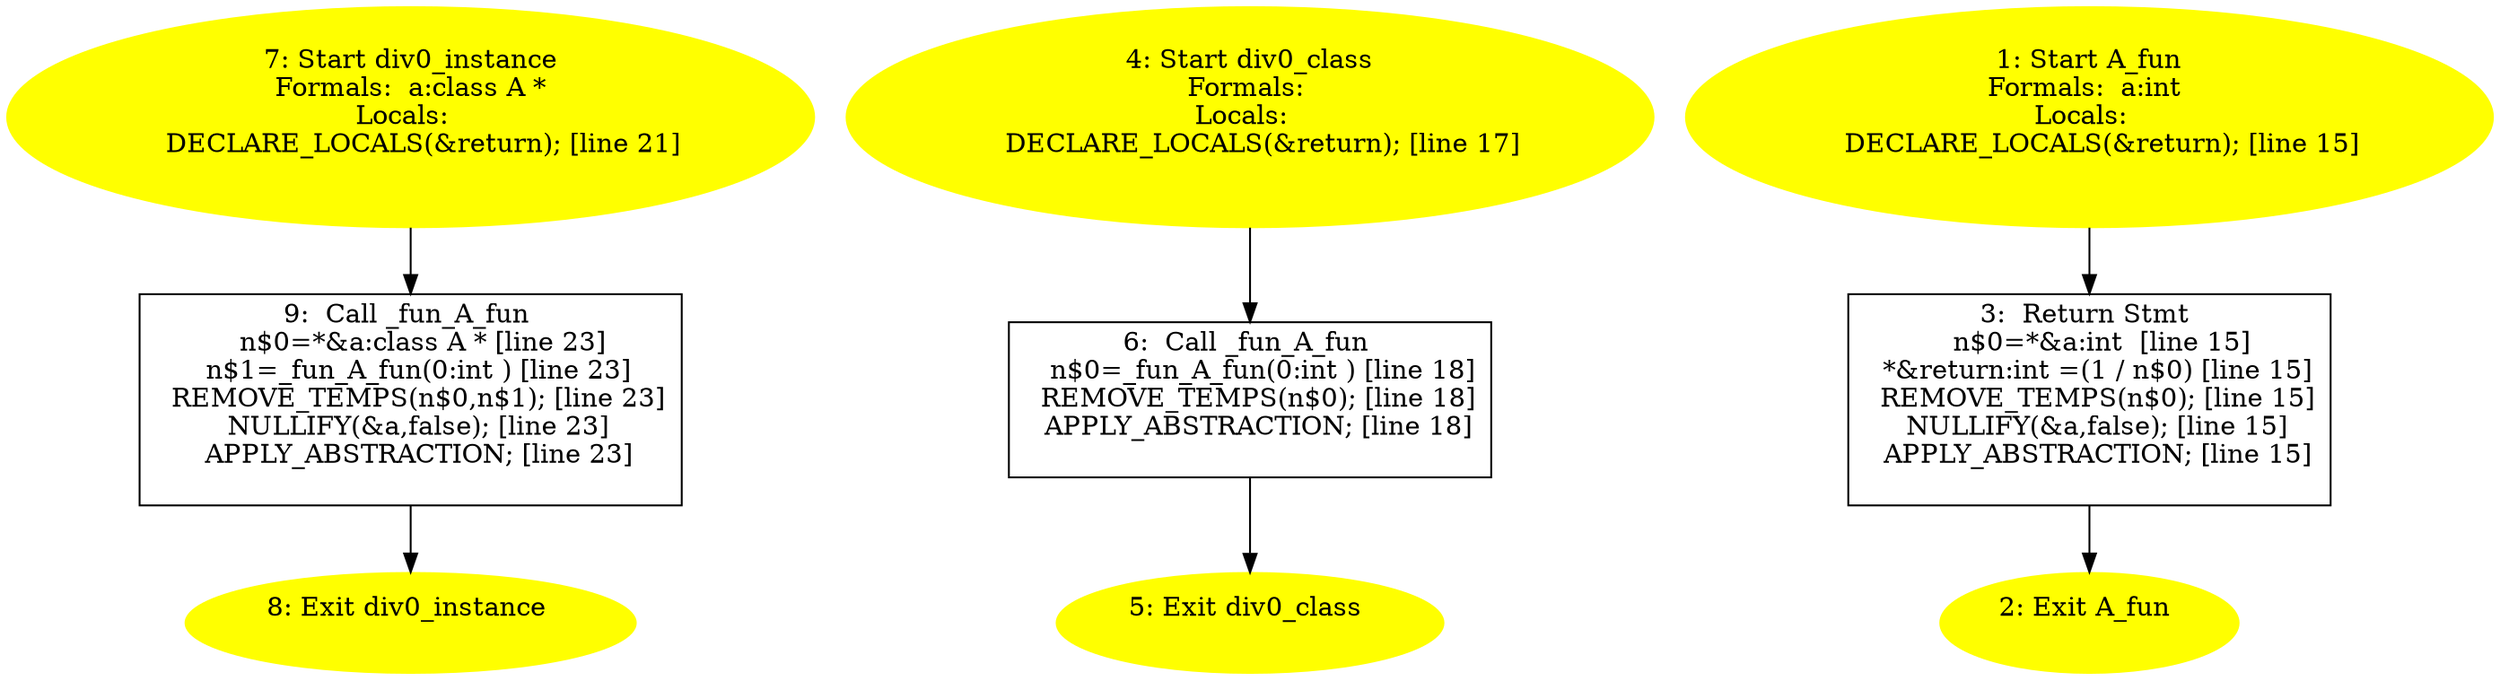 digraph iCFG {
9 [label="9:  Call _fun_A_fun \n   n$0=*&a:class A * [line 23]\n  n$1=_fun_A_fun(0:int ) [line 23]\n  REMOVE_TEMPS(n$0,n$1); [line 23]\n  NULLIFY(&a,false); [line 23]\n  APPLY_ABSTRACTION; [line 23]\n " shape="box"]
	

	 9 -> 8 ;
8 [label="8: Exit div0_instance \n  " color=yellow style=filled]
	

7 [label="7: Start div0_instance\nFormals:  a:class A *\nLocals:  \n   DECLARE_LOCALS(&return); [line 21]\n " color=yellow style=filled]
	

	 7 -> 9 ;
6 [label="6:  Call _fun_A_fun \n   n$0=_fun_A_fun(0:int ) [line 18]\n  REMOVE_TEMPS(n$0); [line 18]\n  APPLY_ABSTRACTION; [line 18]\n " shape="box"]
	

	 6 -> 5 ;
5 [label="5: Exit div0_class \n  " color=yellow style=filled]
	

4 [label="4: Start div0_class\nFormals: \nLocals:  \n   DECLARE_LOCALS(&return); [line 17]\n " color=yellow style=filled]
	

	 4 -> 6 ;
3 [label="3:  Return Stmt \n   n$0=*&a:int  [line 15]\n  *&return:int =(1 / n$0) [line 15]\n  REMOVE_TEMPS(n$0); [line 15]\n  NULLIFY(&a,false); [line 15]\n  APPLY_ABSTRACTION; [line 15]\n " shape="box"]
	

	 3 -> 2 ;
2 [label="2: Exit A_fun \n  " color=yellow style=filled]
	

1 [label="1: Start A_fun\nFormals:  a:int \nLocals:  \n   DECLARE_LOCALS(&return); [line 15]\n " color=yellow style=filled]
	

	 1 -> 3 ;
}
